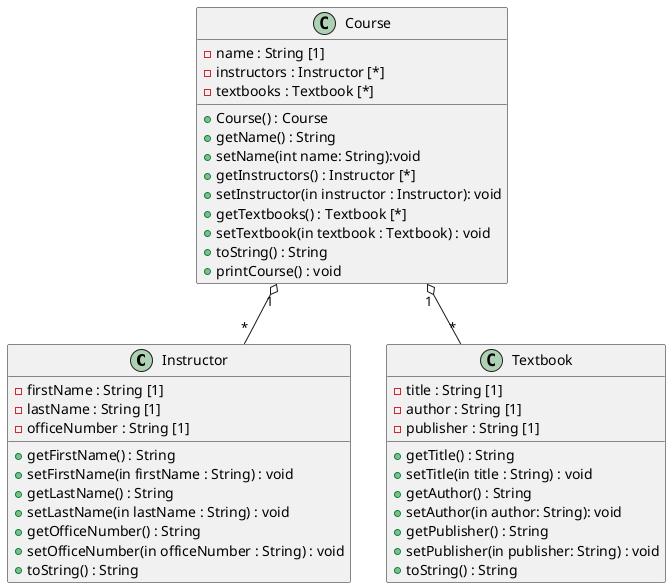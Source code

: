 @startuml
'https://plantuml.com/class-diagram

class Instructor{
- firstName : String [1]
- lastName : String [1]
- officeNumber : String [1]

+ getFirstName() : String
+ setFirstName(in firstName : String) : void
+ getLastName() : String
+ setLastName(in lastName : String) : void
+ getOfficeNumber() : String
+ setOfficeNumber(in officeNumber : String) : void
+ toString() : String
}

class Textbook{
    - title : String [1]
    - author : String [1]
    - publisher : String [1]

    + getTitle() : String
    + setTitle(in title : String) : void
    + getAuthor() : String
    + setAuthor(in author: String): void
    + getPublisher() : String
    + setPublisher(in publisher: String) : void
    + toString() : String
}

class Course{
- name : String [1]
- instructors : Instructor [*]
- textbooks : Textbook [*]

+ Course() : Course
+ getName() : String
+ setName(int name: String):void
+ getInstructors() : Instructor [*]
+ setInstructor(in instructor : Instructor): void
+ getTextbooks() : Textbook [*]
+ setTextbook(in textbook : Textbook) : void
+ toString() : String
+ printCourse() : void

}

Course "1" o-- "*" Instructor
Course "1" o-- "*" Textbook


@enduml
